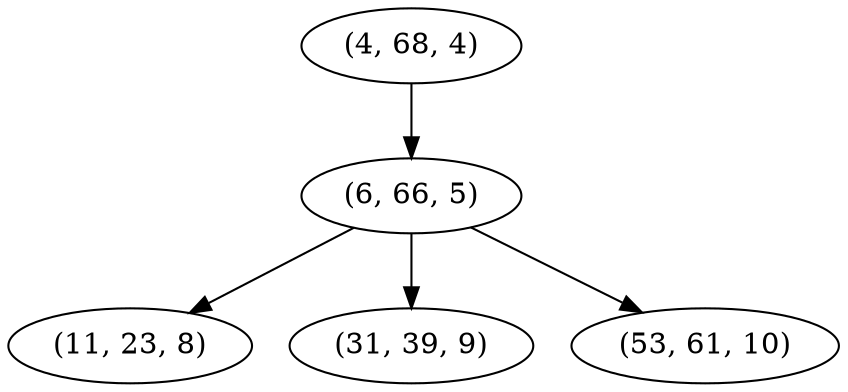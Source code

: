 digraph tree {
    "(4, 68, 4)";
    "(6, 66, 5)";
    "(11, 23, 8)";
    "(31, 39, 9)";
    "(53, 61, 10)";
    "(4, 68, 4)" -> "(6, 66, 5)";
    "(6, 66, 5)" -> "(11, 23, 8)";
    "(6, 66, 5)" -> "(31, 39, 9)";
    "(6, 66, 5)" -> "(53, 61, 10)";
}
